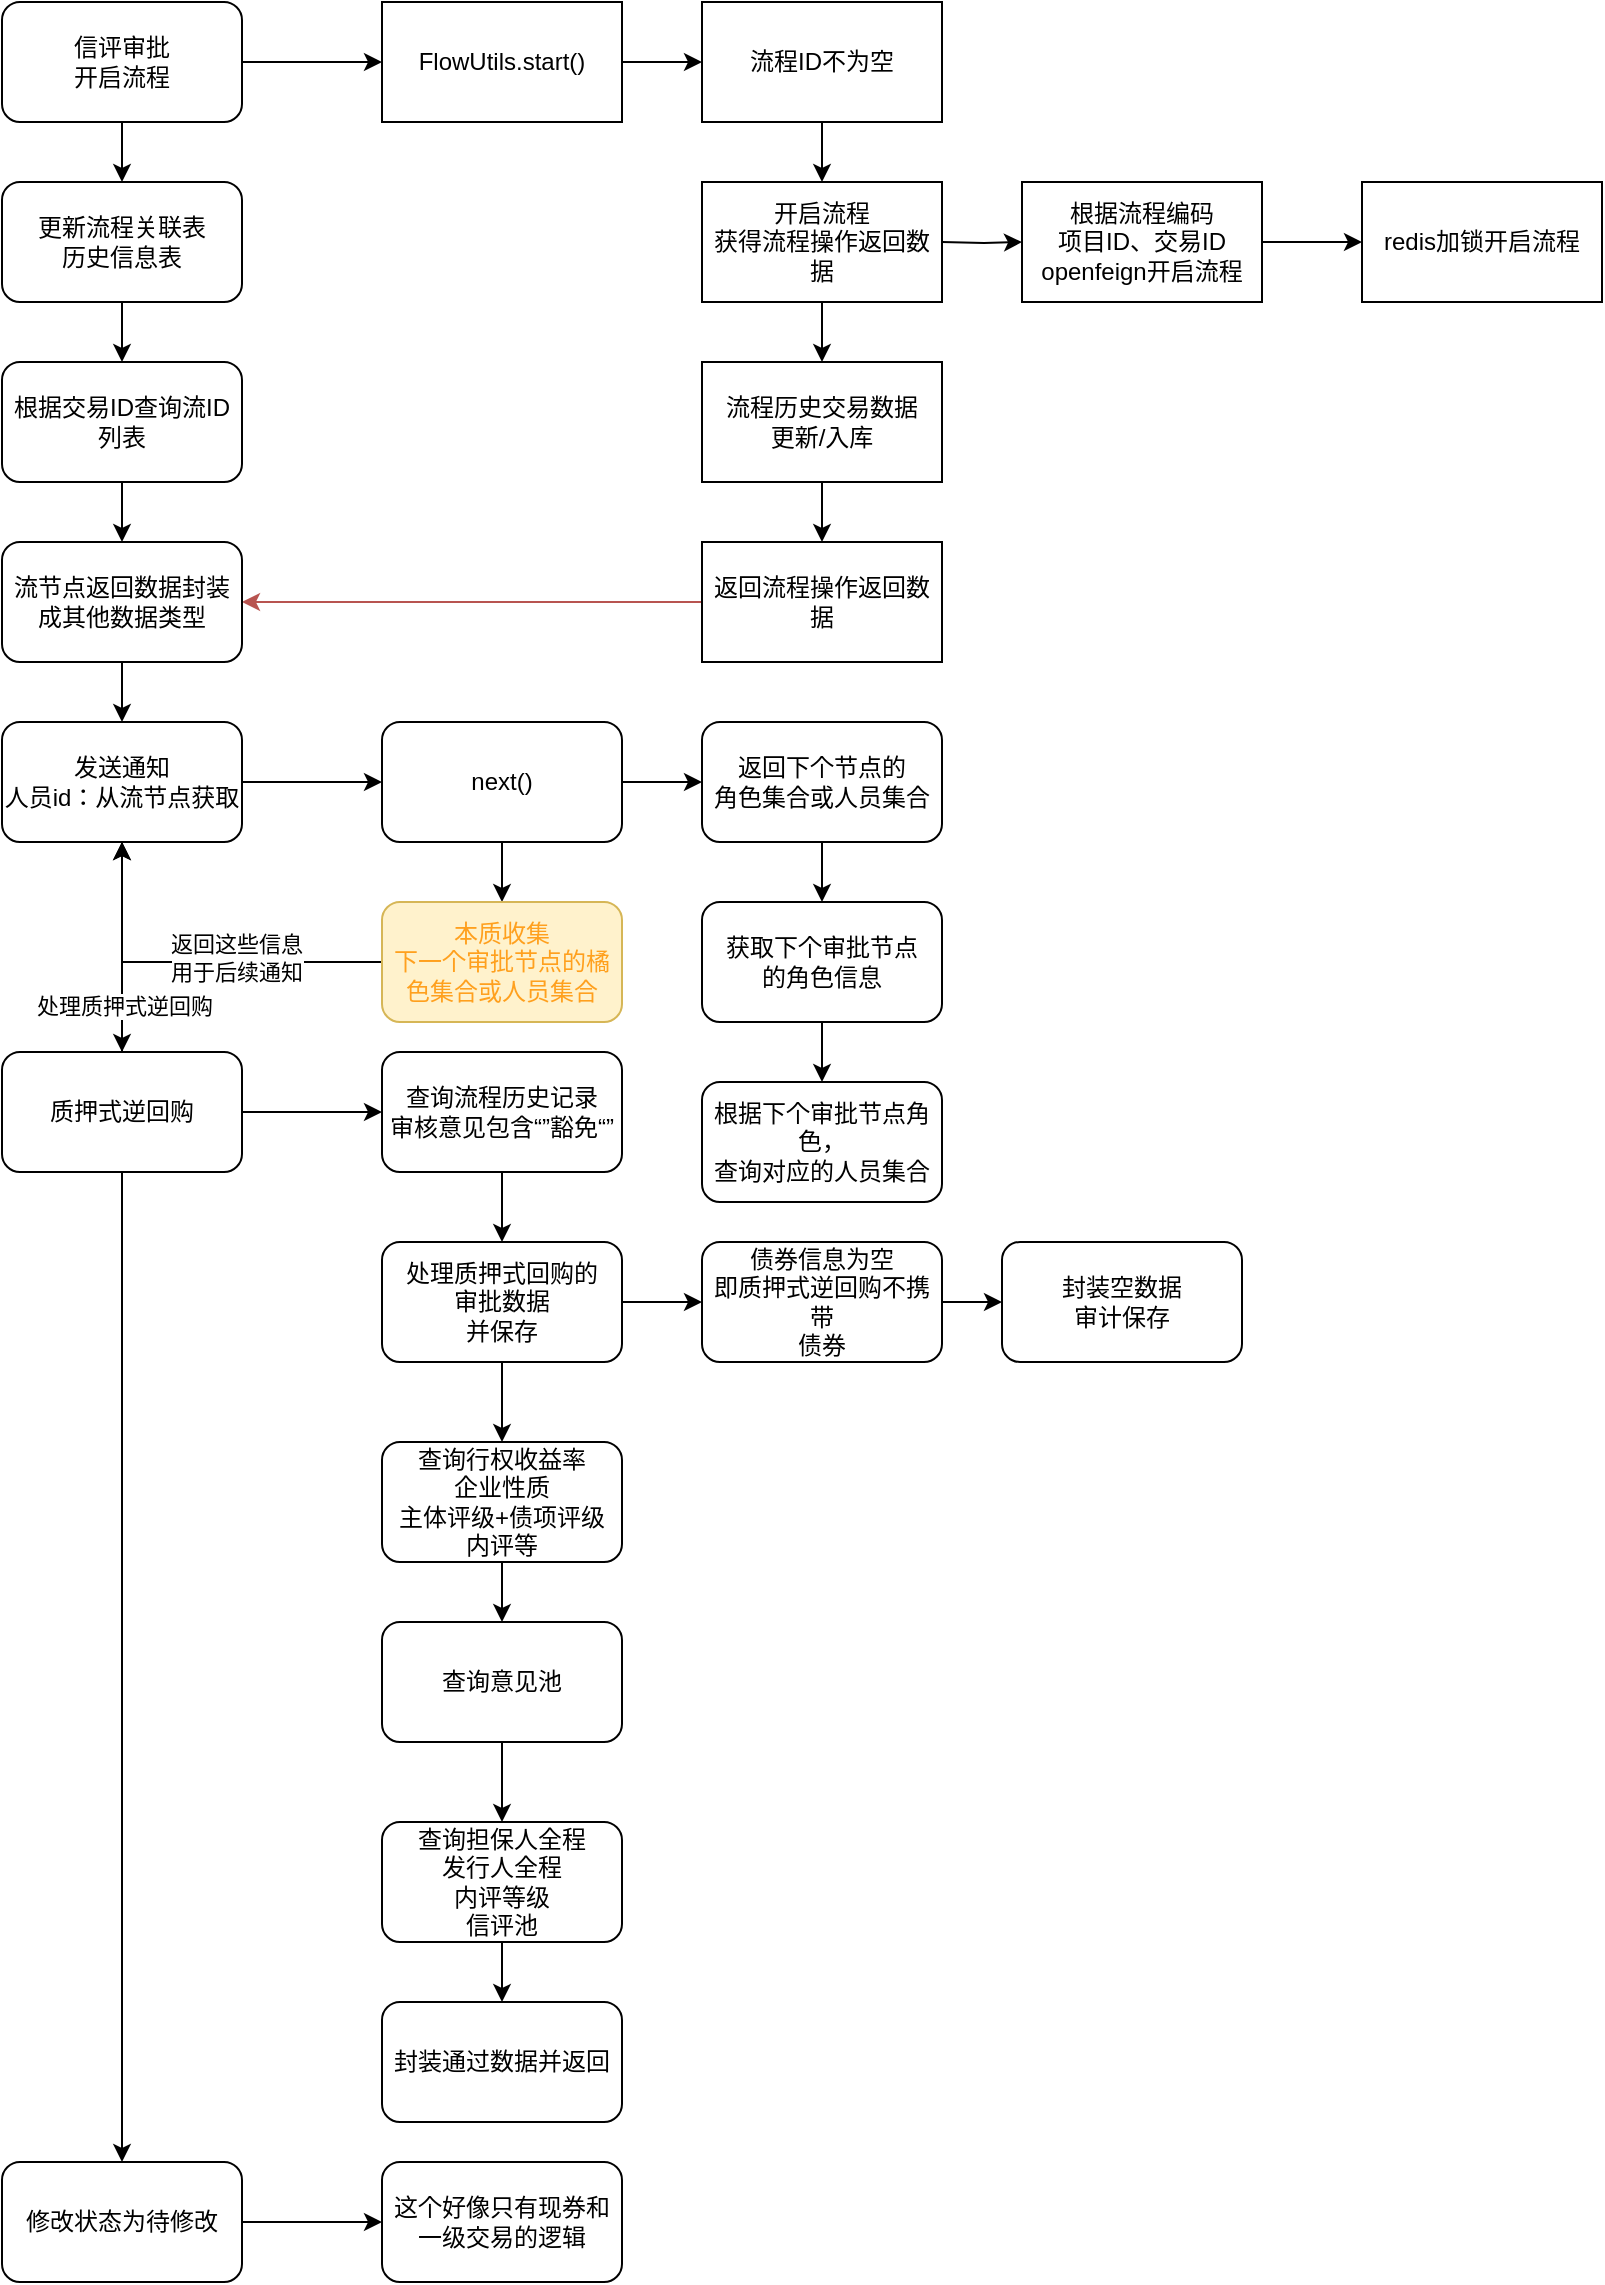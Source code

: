 <mxfile version="26.1.3">
  <diagram name="第 1 页" id="7q6q0Zq5l3fnQO4hX1ic">
    <mxGraphModel dx="1226" dy="625" grid="1" gridSize="10" guides="1" tooltips="1" connect="1" arrows="1" fold="1" page="1" pageScale="1" pageWidth="827" pageHeight="1169" math="0" shadow="0">
      <root>
        <mxCell id="0" />
        <mxCell id="1" parent="0" />
        <mxCell id="WxFiv181dfcM7yHNMsCA-7" style="edgeStyle=orthogonalEdgeStyle;rounded=0;orthogonalLoop=1;jettySize=auto;html=1;exitX=1;exitY=0.5;exitDx=0;exitDy=0;entryX=0;entryY=0.5;entryDx=0;entryDy=0;" edge="1" parent="1" source="WxFiv181dfcM7yHNMsCA-4" target="WxFiv181dfcM7yHNMsCA-6">
          <mxGeometry relative="1" as="geometry" />
        </mxCell>
        <mxCell id="WxFiv181dfcM7yHNMsCA-29" value="" style="edgeStyle=orthogonalEdgeStyle;rounded=0;orthogonalLoop=1;jettySize=auto;html=1;" edge="1" parent="1" source="WxFiv181dfcM7yHNMsCA-4" target="WxFiv181dfcM7yHNMsCA-28">
          <mxGeometry relative="1" as="geometry" />
        </mxCell>
        <mxCell id="WxFiv181dfcM7yHNMsCA-4" value="&lt;div&gt;信评审批&lt;/div&gt;开启流程" style="rounded=1;whiteSpace=wrap;html=1;" vertex="1" parent="1">
          <mxGeometry width="120" height="60" as="geometry" />
        </mxCell>
        <mxCell id="WxFiv181dfcM7yHNMsCA-8" style="edgeStyle=orthogonalEdgeStyle;rounded=0;orthogonalLoop=1;jettySize=auto;html=1;exitX=1;exitY=0.5;exitDx=0;exitDy=0;" edge="1" parent="1" source="WxFiv181dfcM7yHNMsCA-6">
          <mxGeometry relative="1" as="geometry">
            <mxPoint x="350" y="30" as="targetPoint" />
          </mxGeometry>
        </mxCell>
        <mxCell id="WxFiv181dfcM7yHNMsCA-6" value="FlowUtils.start()" style="rounded=0;whiteSpace=wrap;html=1;" vertex="1" parent="1">
          <mxGeometry x="190" width="120" height="60" as="geometry" />
        </mxCell>
        <mxCell id="WxFiv181dfcM7yHNMsCA-14" style="edgeStyle=orthogonalEdgeStyle;rounded=0;orthogonalLoop=1;jettySize=auto;html=1;exitX=0.5;exitY=1;exitDx=0;exitDy=0;entryX=0.5;entryY=0;entryDx=0;entryDy=0;" edge="1" parent="1" source="WxFiv181dfcM7yHNMsCA-9">
          <mxGeometry relative="1" as="geometry">
            <mxPoint x="410" y="90" as="targetPoint" />
          </mxGeometry>
        </mxCell>
        <mxCell id="WxFiv181dfcM7yHNMsCA-9" value="流程ID不为空" style="rounded=0;whiteSpace=wrap;html=1;" vertex="1" parent="1">
          <mxGeometry x="350" width="120" height="60" as="geometry" />
        </mxCell>
        <mxCell id="WxFiv181dfcM7yHNMsCA-16" style="edgeStyle=orthogonalEdgeStyle;rounded=0;orthogonalLoop=1;jettySize=auto;html=1;exitX=1;exitY=0.5;exitDx=0;exitDy=0;entryX=0;entryY=0.5;entryDx=0;entryDy=0;" edge="1" parent="1" target="WxFiv181dfcM7yHNMsCA-15">
          <mxGeometry relative="1" as="geometry">
            <mxPoint x="470" y="120" as="sourcePoint" />
          </mxGeometry>
        </mxCell>
        <mxCell id="WxFiv181dfcM7yHNMsCA-18" style="edgeStyle=orthogonalEdgeStyle;rounded=0;orthogonalLoop=1;jettySize=auto;html=1;exitX=1;exitY=0.5;exitDx=0;exitDy=0;entryX=0;entryY=0.5;entryDx=0;entryDy=0;" edge="1" parent="1" source="WxFiv181dfcM7yHNMsCA-15" target="WxFiv181dfcM7yHNMsCA-17">
          <mxGeometry relative="1" as="geometry" />
        </mxCell>
        <mxCell id="WxFiv181dfcM7yHNMsCA-15" value="根据流程编码&lt;div&gt;项目ID、交易ID&lt;/div&gt;&lt;div&gt;openfeign开启流程&lt;/div&gt;" style="rounded=0;whiteSpace=wrap;html=1;" vertex="1" parent="1">
          <mxGeometry x="510" y="90" width="120" height="60" as="geometry" />
        </mxCell>
        <mxCell id="WxFiv181dfcM7yHNMsCA-17" value="redis加锁开启流程" style="rounded=0;whiteSpace=wrap;html=1;" vertex="1" parent="1">
          <mxGeometry x="680" y="90" width="120" height="60" as="geometry" />
        </mxCell>
        <mxCell id="WxFiv181dfcM7yHNMsCA-22" style="edgeStyle=orthogonalEdgeStyle;rounded=0;orthogonalLoop=1;jettySize=auto;html=1;exitX=0.5;exitY=1;exitDx=0;exitDy=0;entryX=0.5;entryY=0;entryDx=0;entryDy=0;" edge="1" parent="1" source="WxFiv181dfcM7yHNMsCA-20" target="WxFiv181dfcM7yHNMsCA-21">
          <mxGeometry relative="1" as="geometry" />
        </mxCell>
        <mxCell id="WxFiv181dfcM7yHNMsCA-20" value="&lt;div&gt;开启流程&lt;/div&gt;获得流程操作返回数据" style="rounded=0;whiteSpace=wrap;html=1;" vertex="1" parent="1">
          <mxGeometry x="350" y="90" width="120" height="60" as="geometry" />
        </mxCell>
        <mxCell id="WxFiv181dfcM7yHNMsCA-26" value="" style="edgeStyle=orthogonalEdgeStyle;rounded=0;orthogonalLoop=1;jettySize=auto;html=1;" edge="1" parent="1" source="WxFiv181dfcM7yHNMsCA-21" target="WxFiv181dfcM7yHNMsCA-25">
          <mxGeometry relative="1" as="geometry" />
        </mxCell>
        <mxCell id="WxFiv181dfcM7yHNMsCA-21" value="流程历史交易数据&lt;div&gt;更新/入库&lt;/div&gt;" style="rounded=0;whiteSpace=wrap;html=1;" vertex="1" parent="1">
          <mxGeometry x="350" y="180" width="120" height="60" as="geometry" />
        </mxCell>
        <mxCell id="WxFiv181dfcM7yHNMsCA-35" style="edgeStyle=orthogonalEdgeStyle;rounded=0;orthogonalLoop=1;jettySize=auto;html=1;exitX=0;exitY=0.5;exitDx=0;exitDy=0;entryX=1;entryY=0.5;entryDx=0;entryDy=0;fillColor=#f8cecc;strokeColor=#b85450;" edge="1" parent="1" source="WxFiv181dfcM7yHNMsCA-25" target="WxFiv181dfcM7yHNMsCA-33">
          <mxGeometry relative="1" as="geometry" />
        </mxCell>
        <mxCell id="WxFiv181dfcM7yHNMsCA-25" value="返回流程操作返回数据" style="whiteSpace=wrap;html=1;rounded=0;" vertex="1" parent="1">
          <mxGeometry x="350" y="270" width="120" height="60" as="geometry" />
        </mxCell>
        <mxCell id="WxFiv181dfcM7yHNMsCA-31" value="" style="edgeStyle=orthogonalEdgeStyle;rounded=0;orthogonalLoop=1;jettySize=auto;html=1;" edge="1" parent="1" source="WxFiv181dfcM7yHNMsCA-28" target="WxFiv181dfcM7yHNMsCA-30">
          <mxGeometry relative="1" as="geometry" />
        </mxCell>
        <mxCell id="WxFiv181dfcM7yHNMsCA-28" value="更新流程关联表&lt;div&gt;历史信息表&lt;/div&gt;" style="whiteSpace=wrap;html=1;rounded=1;" vertex="1" parent="1">
          <mxGeometry y="90" width="120" height="60" as="geometry" />
        </mxCell>
        <mxCell id="WxFiv181dfcM7yHNMsCA-34" value="" style="edgeStyle=orthogonalEdgeStyle;rounded=0;orthogonalLoop=1;jettySize=auto;html=1;" edge="1" parent="1" source="WxFiv181dfcM7yHNMsCA-30" target="WxFiv181dfcM7yHNMsCA-33">
          <mxGeometry relative="1" as="geometry" />
        </mxCell>
        <mxCell id="WxFiv181dfcM7yHNMsCA-30" value="根据交易ID查询流ID&lt;div&gt;列表&lt;/div&gt;" style="whiteSpace=wrap;html=1;rounded=1;" vertex="1" parent="1">
          <mxGeometry y="180" width="120" height="60" as="geometry" />
        </mxCell>
        <mxCell id="WxFiv181dfcM7yHNMsCA-37" value="" style="edgeStyle=orthogonalEdgeStyle;rounded=0;orthogonalLoop=1;jettySize=auto;html=1;" edge="1" parent="1" source="WxFiv181dfcM7yHNMsCA-33" target="WxFiv181dfcM7yHNMsCA-36">
          <mxGeometry relative="1" as="geometry" />
        </mxCell>
        <mxCell id="WxFiv181dfcM7yHNMsCA-33" value="流节点返回数据封装成其他数据类型" style="whiteSpace=wrap;html=1;rounded=1;" vertex="1" parent="1">
          <mxGeometry y="270" width="120" height="60" as="geometry" />
        </mxCell>
        <mxCell id="WxFiv181dfcM7yHNMsCA-39" value="" style="edgeStyle=orthogonalEdgeStyle;rounded=0;orthogonalLoop=1;jettySize=auto;html=1;" edge="1" parent="1" source="WxFiv181dfcM7yHNMsCA-36" target="WxFiv181dfcM7yHNMsCA-38">
          <mxGeometry relative="1" as="geometry" />
        </mxCell>
        <mxCell id="WxFiv181dfcM7yHNMsCA-51" value="" style="edgeStyle=orthogonalEdgeStyle;rounded=0;orthogonalLoop=1;jettySize=auto;html=1;" edge="1" parent="1" source="WxFiv181dfcM7yHNMsCA-36" target="WxFiv181dfcM7yHNMsCA-50">
          <mxGeometry relative="1" as="geometry" />
        </mxCell>
        <mxCell id="WxFiv181dfcM7yHNMsCA-36" value="发送通知&lt;div&gt;人员id：从流节点获取&lt;/div&gt;" style="whiteSpace=wrap;html=1;rounded=1;" vertex="1" parent="1">
          <mxGeometry y="360" width="120" height="60" as="geometry" />
        </mxCell>
        <mxCell id="WxFiv181dfcM7yHNMsCA-41" value="" style="edgeStyle=orthogonalEdgeStyle;rounded=0;orthogonalLoop=1;jettySize=auto;html=1;" edge="1" parent="1" source="WxFiv181dfcM7yHNMsCA-38" target="WxFiv181dfcM7yHNMsCA-40">
          <mxGeometry relative="1" as="geometry" />
        </mxCell>
        <mxCell id="WxFiv181dfcM7yHNMsCA-47" value="" style="edgeStyle=orthogonalEdgeStyle;rounded=0;orthogonalLoop=1;jettySize=auto;html=1;" edge="1" parent="1" source="WxFiv181dfcM7yHNMsCA-38" target="WxFiv181dfcM7yHNMsCA-46">
          <mxGeometry relative="1" as="geometry" />
        </mxCell>
        <mxCell id="WxFiv181dfcM7yHNMsCA-38" value="next()" style="whiteSpace=wrap;html=1;rounded=1;" vertex="1" parent="1">
          <mxGeometry x="190" y="360" width="120" height="60" as="geometry" />
        </mxCell>
        <mxCell id="WxFiv181dfcM7yHNMsCA-43" value="" style="edgeStyle=orthogonalEdgeStyle;rounded=0;orthogonalLoop=1;jettySize=auto;html=1;" edge="1" parent="1" source="WxFiv181dfcM7yHNMsCA-40" target="WxFiv181dfcM7yHNMsCA-42">
          <mxGeometry relative="1" as="geometry" />
        </mxCell>
        <mxCell id="WxFiv181dfcM7yHNMsCA-40" value="返回下个节点的&lt;div&gt;角色集合或人员集合&lt;/div&gt;" style="whiteSpace=wrap;html=1;rounded=1;" vertex="1" parent="1">
          <mxGeometry x="350" y="360" width="120" height="60" as="geometry" />
        </mxCell>
        <mxCell id="WxFiv181dfcM7yHNMsCA-45" value="" style="edgeStyle=orthogonalEdgeStyle;rounded=0;orthogonalLoop=1;jettySize=auto;html=1;" edge="1" parent="1" source="WxFiv181dfcM7yHNMsCA-42" target="WxFiv181dfcM7yHNMsCA-44">
          <mxGeometry relative="1" as="geometry" />
        </mxCell>
        <mxCell id="WxFiv181dfcM7yHNMsCA-42" value="获取下个审批节点&lt;div&gt;的角色信息&lt;/div&gt;" style="whiteSpace=wrap;html=1;rounded=1;" vertex="1" parent="1">
          <mxGeometry x="350" y="450" width="120" height="60" as="geometry" />
        </mxCell>
        <mxCell id="WxFiv181dfcM7yHNMsCA-44" value="根据下个审批节点角色，&lt;div&gt;查询对应的人员集合&lt;/div&gt;" style="whiteSpace=wrap;html=1;rounded=1;" vertex="1" parent="1">
          <mxGeometry x="350" y="540" width="120" height="60" as="geometry" />
        </mxCell>
        <mxCell id="WxFiv181dfcM7yHNMsCA-48" style="edgeStyle=orthogonalEdgeStyle;rounded=0;orthogonalLoop=1;jettySize=auto;html=1;exitX=0;exitY=0.5;exitDx=0;exitDy=0;entryX=0.5;entryY=1;entryDx=0;entryDy=0;" edge="1" parent="1" source="WxFiv181dfcM7yHNMsCA-46" target="WxFiv181dfcM7yHNMsCA-36">
          <mxGeometry relative="1" as="geometry" />
        </mxCell>
        <mxCell id="WxFiv181dfcM7yHNMsCA-49" value="返回这些信息&lt;div&gt;用于后续通知&lt;/div&gt;" style="edgeLabel;html=1;align=center;verticalAlign=middle;resizable=0;points=[];" vertex="1" connectable="0" parent="WxFiv181dfcM7yHNMsCA-48">
          <mxGeometry x="-0.23" y="-2" relative="1" as="geometry">
            <mxPoint as="offset" />
          </mxGeometry>
        </mxCell>
        <mxCell id="WxFiv181dfcM7yHNMsCA-46" value="&lt;font style=&quot;&quot;&gt;本质收集&lt;/font&gt;&lt;div&gt;&lt;font style=&quot;&quot;&gt;下一个审批节点的橘色集合或人员集合&lt;/font&gt;&lt;/div&gt;" style="whiteSpace=wrap;html=1;rounded=1;fillColor=#fff2cc;strokeColor=#d6b656;fontColor=#FFA01E;" vertex="1" parent="1">
          <mxGeometry x="190" y="450" width="120" height="60" as="geometry" />
        </mxCell>
        <mxCell id="WxFiv181dfcM7yHNMsCA-52" value="" style="edgeStyle=orthogonalEdgeStyle;rounded=0;orthogonalLoop=1;jettySize=auto;html=1;" edge="1" parent="1" source="WxFiv181dfcM7yHNMsCA-50" target="WxFiv181dfcM7yHNMsCA-36">
          <mxGeometry relative="1" as="geometry" />
        </mxCell>
        <mxCell id="WxFiv181dfcM7yHNMsCA-53" value="处理质押式逆回购" style="edgeLabel;html=1;align=center;verticalAlign=middle;resizable=0;points=[];" vertex="1" connectable="0" parent="WxFiv181dfcM7yHNMsCA-52">
          <mxGeometry x="-0.556" y="-1" relative="1" as="geometry">
            <mxPoint as="offset" />
          </mxGeometry>
        </mxCell>
        <mxCell id="WxFiv181dfcM7yHNMsCA-55" value="" style="edgeStyle=orthogonalEdgeStyle;rounded=0;orthogonalLoop=1;jettySize=auto;html=1;" edge="1" parent="1" source="WxFiv181dfcM7yHNMsCA-50" target="WxFiv181dfcM7yHNMsCA-54">
          <mxGeometry relative="1" as="geometry" />
        </mxCell>
        <mxCell id="WxFiv181dfcM7yHNMsCA-73" value="" style="edgeStyle=orthogonalEdgeStyle;rounded=0;orthogonalLoop=1;jettySize=auto;html=1;" edge="1" parent="1" source="WxFiv181dfcM7yHNMsCA-50" target="WxFiv181dfcM7yHNMsCA-72">
          <mxGeometry relative="1" as="geometry" />
        </mxCell>
        <mxCell id="WxFiv181dfcM7yHNMsCA-50" value="质押式逆回购" style="whiteSpace=wrap;html=1;rounded=1;" vertex="1" parent="1">
          <mxGeometry y="525" width="120" height="60" as="geometry" />
        </mxCell>
        <mxCell id="WxFiv181dfcM7yHNMsCA-58" value="" style="edgeStyle=orthogonalEdgeStyle;rounded=0;orthogonalLoop=1;jettySize=auto;html=1;" edge="1" parent="1" source="WxFiv181dfcM7yHNMsCA-54" target="WxFiv181dfcM7yHNMsCA-57">
          <mxGeometry relative="1" as="geometry" />
        </mxCell>
        <mxCell id="WxFiv181dfcM7yHNMsCA-54" value="查询流程历史记录&lt;div&gt;审核意见包含“”豁免“”&lt;/div&gt;" style="whiteSpace=wrap;html=1;rounded=1;" vertex="1" parent="1">
          <mxGeometry x="190" y="525" width="120" height="60" as="geometry" />
        </mxCell>
        <mxCell id="WxFiv181dfcM7yHNMsCA-60" value="" style="edgeStyle=orthogonalEdgeStyle;rounded=0;orthogonalLoop=1;jettySize=auto;html=1;" edge="1" parent="1" source="WxFiv181dfcM7yHNMsCA-57" target="WxFiv181dfcM7yHNMsCA-59">
          <mxGeometry relative="1" as="geometry" />
        </mxCell>
        <mxCell id="WxFiv181dfcM7yHNMsCA-64" value="" style="edgeStyle=orthogonalEdgeStyle;rounded=0;orthogonalLoop=1;jettySize=auto;html=1;" edge="1" parent="1" source="WxFiv181dfcM7yHNMsCA-57" target="WxFiv181dfcM7yHNMsCA-63">
          <mxGeometry relative="1" as="geometry" />
        </mxCell>
        <mxCell id="WxFiv181dfcM7yHNMsCA-57" value="处理质押式回购的&lt;div&gt;审批数据&lt;/div&gt;&lt;div&gt;并保存&lt;/div&gt;" style="whiteSpace=wrap;html=1;rounded=1;" vertex="1" parent="1">
          <mxGeometry x="190" y="620" width="120" height="60" as="geometry" />
        </mxCell>
        <mxCell id="WxFiv181dfcM7yHNMsCA-62" value="" style="edgeStyle=orthogonalEdgeStyle;rounded=0;orthogonalLoop=1;jettySize=auto;html=1;" edge="1" parent="1" source="WxFiv181dfcM7yHNMsCA-59" target="WxFiv181dfcM7yHNMsCA-61">
          <mxGeometry relative="1" as="geometry" />
        </mxCell>
        <mxCell id="WxFiv181dfcM7yHNMsCA-59" value="债券信息为空&lt;div&gt;即质押式逆回购不携带&lt;/div&gt;&lt;div&gt;债券&lt;/div&gt;" style="whiteSpace=wrap;html=1;rounded=1;" vertex="1" parent="1">
          <mxGeometry x="350" y="620" width="120" height="60" as="geometry" />
        </mxCell>
        <mxCell id="WxFiv181dfcM7yHNMsCA-61" value="封装空数据&lt;div&gt;审计保存&lt;/div&gt;" style="whiteSpace=wrap;html=1;rounded=1;" vertex="1" parent="1">
          <mxGeometry x="500" y="620" width="120" height="60" as="geometry" />
        </mxCell>
        <mxCell id="WxFiv181dfcM7yHNMsCA-67" value="" style="edgeStyle=orthogonalEdgeStyle;rounded=0;orthogonalLoop=1;jettySize=auto;html=1;" edge="1" parent="1" source="WxFiv181dfcM7yHNMsCA-63" target="WxFiv181dfcM7yHNMsCA-66">
          <mxGeometry relative="1" as="geometry" />
        </mxCell>
        <mxCell id="WxFiv181dfcM7yHNMsCA-63" value="查询行权收益率&lt;div&gt;企业性质&lt;/div&gt;&lt;div&gt;主体评级+债项评级&lt;/div&gt;&lt;div&gt;内评等&lt;/div&gt;" style="whiteSpace=wrap;html=1;rounded=1;" vertex="1" parent="1">
          <mxGeometry x="190" y="720" width="120" height="60" as="geometry" />
        </mxCell>
        <mxCell id="WxFiv181dfcM7yHNMsCA-69" value="" style="edgeStyle=orthogonalEdgeStyle;rounded=0;orthogonalLoop=1;jettySize=auto;html=1;" edge="1" parent="1" source="WxFiv181dfcM7yHNMsCA-66" target="WxFiv181dfcM7yHNMsCA-68">
          <mxGeometry relative="1" as="geometry" />
        </mxCell>
        <mxCell id="WxFiv181dfcM7yHNMsCA-66" value="查询意见池" style="whiteSpace=wrap;html=1;rounded=1;" vertex="1" parent="1">
          <mxGeometry x="190" y="810" width="120" height="60" as="geometry" />
        </mxCell>
        <mxCell id="WxFiv181dfcM7yHNMsCA-71" value="" style="edgeStyle=orthogonalEdgeStyle;rounded=0;orthogonalLoop=1;jettySize=auto;html=1;" edge="1" parent="1" source="WxFiv181dfcM7yHNMsCA-68" target="WxFiv181dfcM7yHNMsCA-70">
          <mxGeometry relative="1" as="geometry" />
        </mxCell>
        <mxCell id="WxFiv181dfcM7yHNMsCA-68" value="查询担保人全程&lt;div&gt;发行人全程&lt;/div&gt;&lt;div&gt;内评等级&lt;/div&gt;&lt;div&gt;信评池&lt;/div&gt;" style="whiteSpace=wrap;html=1;rounded=1;" vertex="1" parent="1">
          <mxGeometry x="190" y="910" width="120" height="60" as="geometry" />
        </mxCell>
        <mxCell id="WxFiv181dfcM7yHNMsCA-70" value="封装通过数据并返回" style="whiteSpace=wrap;html=1;rounded=1;" vertex="1" parent="1">
          <mxGeometry x="190" y="1000" width="120" height="60" as="geometry" />
        </mxCell>
        <mxCell id="WxFiv181dfcM7yHNMsCA-75" value="" style="edgeStyle=orthogonalEdgeStyle;rounded=0;orthogonalLoop=1;jettySize=auto;html=1;" edge="1" parent="1" source="WxFiv181dfcM7yHNMsCA-72" target="WxFiv181dfcM7yHNMsCA-74">
          <mxGeometry relative="1" as="geometry" />
        </mxCell>
        <mxCell id="WxFiv181dfcM7yHNMsCA-72" value="修改状态为待修改" style="whiteSpace=wrap;html=1;rounded=1;" vertex="1" parent="1">
          <mxGeometry y="1080" width="120" height="60" as="geometry" />
        </mxCell>
        <mxCell id="WxFiv181dfcM7yHNMsCA-74" value="这个好像只有现券和一级交易的逻辑" style="whiteSpace=wrap;html=1;rounded=1;" vertex="1" parent="1">
          <mxGeometry x="190" y="1080" width="120" height="60" as="geometry" />
        </mxCell>
      </root>
    </mxGraphModel>
  </diagram>
</mxfile>
